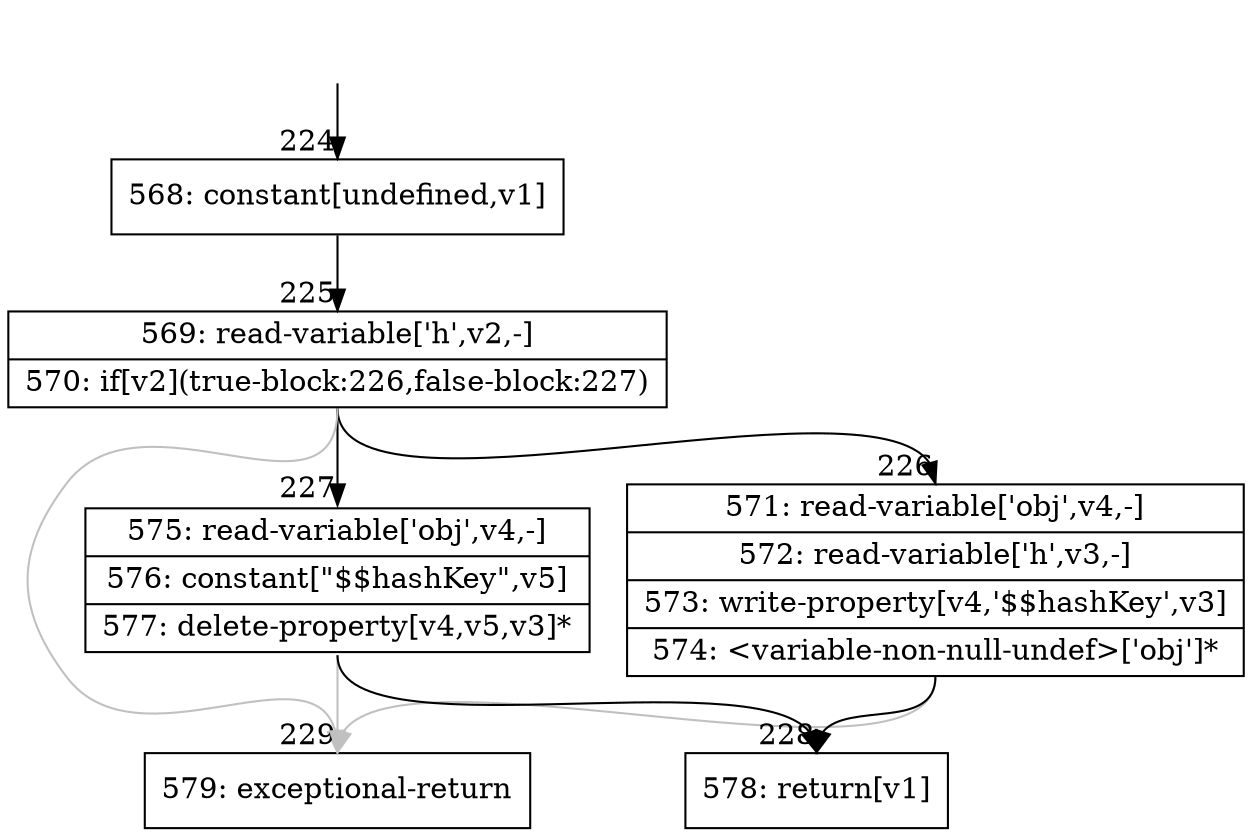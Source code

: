 digraph {
rankdir="TD"
BB_entry17[shape=none,label=""];
BB_entry17 -> BB224 [tailport=s, headport=n, headlabel="    224"]
BB224 [shape=record label="{568: constant[undefined,v1]}" ] 
BB224 -> BB225 [tailport=s, headport=n, headlabel="      225"]
BB225 [shape=record label="{569: read-variable['h',v2,-]|570: if[v2](true-block:226,false-block:227)}" ] 
BB225 -> BB226 [tailport=s, headport=n, headlabel="      226"]
BB225 -> BB227 [tailport=s, headport=n, headlabel="      227"]
BB225 -> BB229 [tailport=s, headport=n, color=gray, headlabel="      229"]
BB226 [shape=record label="{571: read-variable['obj',v4,-]|572: read-variable['h',v3,-]|573: write-property[v4,'$$hashKey',v3]|574: \<variable-non-null-undef\>['obj']*}" ] 
BB226 -> BB228 [tailport=s, headport=n, headlabel="      228"]
BB226 -> BB229 [tailport=s, headport=n, color=gray]
BB227 [shape=record label="{575: read-variable['obj',v4,-]|576: constant[\"$$hashKey\",v5]|577: delete-property[v4,v5,v3]*}" ] 
BB227 -> BB228 [tailport=s, headport=n]
BB227 -> BB229 [tailport=s, headport=n, color=gray]
BB228 [shape=record label="{578: return[v1]}" ] 
BB229 [shape=record label="{579: exceptional-return}" ] 
//#$~ 407
}
